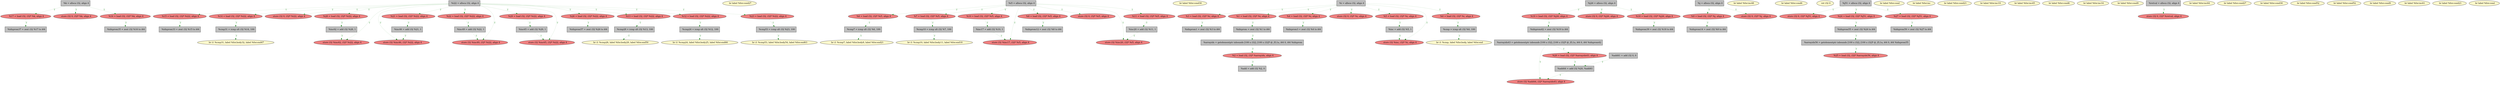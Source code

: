 
digraph G {


node112 [fillcolor=lightcoral,label="  %17 = load i32, i32* %k, align 4",shape=ellipse,style=filled ]
node110 [fillcolor=lightcoral,label="  %15 = load i32, i32* %i22, align 4",shape=ellipse,style=filled ]
node108 [fillcolor=lightcoral,label="  %14 = load i32, i32* %i22, align 4",shape=ellipse,style=filled ]
node107 [fillcolor=grey,label="  %cmp24 = icmp ult i32 %12, 100",shape=rectangle,style=filled ]
node106 [fillcolor=grey,label="  %idxprom37 = zext i32 %17 to i64",shape=rectangle,style=filled ]
node105 [fillcolor=lemonchiffon,label="  br i1 %cmp28, label %for.body29, label %for.end50",shape=ellipse,style=filled ]
node103 [fillcolor=lemonchiffon,label="  br label %for.cond27",shape=ellipse,style=filled ]
node101 [fillcolor=grey,label="  %cmp10 = icmp ult i32 %7, 100",shape=rectangle,style=filled ]
node100 [fillcolor=grey,label="  %cmp31 = icmp ult i32 %14, 100",shape=rectangle,style=filled ]
node97 [fillcolor=lemonchiffon,label="  br label %for.cond30",shape=ellipse,style=filled ]
node99 [fillcolor=lightcoral,label="  store i32 0, i32* %i22, align 4",shape=ellipse,style=filled ]
node96 [fillcolor=lightcoral,label="  %3 = load i32, i32* %i, align 4",shape=ellipse,style=filled ]
node95 [fillcolor=lightcoral,label="  %28 = load i32, i32* %i22, align 4",shape=ellipse,style=filled ]
node93 [fillcolor=grey,label="  %j26 = alloca i32, align 4",shape=rectangle,style=filled ]
node89 [fillcolor=grey,label="  %inc17 = add i32 %10, 1",shape=rectangle,style=filled ]
node115 [fillcolor=grey,label="  %idxprom42 = zext i32 %19 to i64",shape=rectangle,style=filled ]
node87 [fillcolor=lightcoral,label="  %19 = load i32, i32* %j26, align 4",shape=ellipse,style=filled ]
node86 [fillcolor=grey,label="  %idxprom14 = zext i32 %9 to i64",shape=rectangle,style=filled ]
node85 [fillcolor=grey,label="  %idxprom39 = zext i32 %18 to i64",shape=rectangle,style=filled ]
node84 [fillcolor=lemonchiffon,label="  br label %for.inc48",shape=ellipse,style=filled ]
node82 [fillcolor=lemonchiffon,label="  br i1 %cmp10, label %for.body11, label %for.end18",shape=ellipse,style=filled ]
node94 [fillcolor=lemonchiffon,label="  br label %for.cond6",shape=ellipse,style=filled ]
node81 [fillcolor=lemonchiffon,label="  ret i32 0",shape=ellipse,style=filled ]
node78 [fillcolor=lightcoral,label="  store i32 %add44, i32* %arrayidx43, align 4",shape=ellipse,style=filled ]
node34 [fillcolor=lightcoral,label="  %6 = load i32, i32* %i5, align 4",shape=ellipse,style=filled ]
node10 [fillcolor=lightcoral,label="  store i32 0, i32* %j51, align 4",shape=ellipse,style=filled ]
node46 [fillcolor=lightcoral,label="  store i32 0, i32* %j26, align 4",shape=ellipse,style=filled ]
node56 [fillcolor=lemonchiffon,label="  br label %for.cond",shape=ellipse,style=filled ]
node30 [fillcolor=lemonchiffon,label="  br label %for.inc",shape=ellipse,style=filled ]
node28 [fillcolor=lightcoral,label="  %7 = load i32, i32* %i5, align 4",shape=ellipse,style=filled ]
node2 [fillcolor=lightcoral,label="  store i32 %inc62, i32* %i22, align 4",shape=ellipse,style=filled ]
node102 [fillcolor=lemonchiffon,label="  br label %for.cond23",shape=ellipse,style=filled ]
node53 [fillcolor=grey,label="  %cmp = icmp ult i32 %0, 100",shape=rectangle,style=filled ]
node22 [fillcolor=lemonchiffon,label="  br label %for.inc19",shape=ellipse,style=filled ]
node50 [fillcolor=lemonchiffon,label="  br label %for.inc45",shape=ellipse,style=filled ]
node57 [fillcolor=lightcoral,label="  %1 = load i32, i32* %i, align 4",shape=ellipse,style=filled ]
node35 [fillcolor=lightcoral,label="  %4 = load i32, i32* %i, align 4",shape=ellipse,style=filled ]
node73 [fillcolor=lightcoral,label="  store i32 0, i32* %i, align 4",shape=ellipse,style=filled ]
node29 [fillcolor=lightcoral,label="  %5 = load i32, i32* %i, align 4",shape=ellipse,style=filled ]
node20 [fillcolor=lightcoral,label="  store i32 %inc46, i32* %i22, align 4",shape=ellipse,style=filled ]
node26 [fillcolor=lemonchiffon,label="  br label %for.cond6",shape=ellipse,style=filled ]
node4 [fillcolor=grey,label="  %idxprom57 = zext i32 %26 to i64",shape=rectangle,style=filled ]
node111 [fillcolor=lemonchiffon,label="  br label %for.inc16",shape=ellipse,style=filled ]
node18 [fillcolor=grey,label="  %add44 = add i32 %20, %add41",shape=rectangle,style=filled ]
node17 [fillcolor=lemonchiffon,label="  br label %for.cond9",shape=ellipse,style=filled ]
node27 [fillcolor=grey,label="  %retval = alloca i32, align 4",shape=rectangle,style=filled ]
node16 [fillcolor=grey,label="  %arrayidx43 = getelementptr inbounds [100 x i32], [100 x i32]* @_ZL1a, i64 0, i64 %idxprom42",shape=rectangle,style=filled ]
node91 [fillcolor=lightcoral,label="  store i32 %inc17, i32* %i5, align 4",shape=ellipse,style=filled ]
node47 [fillcolor=lightcoral,label="  store i32 %inc, i32* %i, align 4",shape=ellipse,style=filled ]
node0 [fillcolor=lemonchiffon,label="  br label %for.inc64",shape=ellipse,style=filled ]
node64 [fillcolor=grey,label="  %i = alloca i32, align 4",shape=rectangle,style=filled ]
node49 [fillcolor=grey,label="  %inc65 = add i32 %29, 1",shape=rectangle,style=filled ]
node24 [fillcolor=grey,label="  %inc62 = add i32 %28, 1",shape=rectangle,style=filled ]
node15 [fillcolor=lightcoral,label="  %21 = load i32, i32* %i22, align 4",shape=ellipse,style=filled ]
node11 [fillcolor=lemonchiffon,label="  br label %for.cond27",shape=ellipse,style=filled ]
node3 [fillcolor=grey,label="  %idxprom59 = zext i32 %27 to i64",shape=rectangle,style=filled ]
node32 [fillcolor=lightcoral,label="  store i32 0, i32* %k, align 4",shape=ellipse,style=filled ]
node68 [fillcolor=grey,label="  %inc20 = add i32 %11, 1",shape=rectangle,style=filled ]
node12 [fillcolor=lightcoral,label="  store i32 %inc49, i32* %i22, align 4",shape=ellipse,style=filled ]
node40 [fillcolor=lightcoral,label="  store i32 %inc20, i32* %i5, align 4",shape=ellipse,style=filled ]
node41 [fillcolor=lemonchiffon,label="  br i1 %cmp53, label %for.body54, label %for.end63",shape=ellipse,style=filled ]
node62 [fillcolor=lemonchiffon,label="  br i1 %cmp7, label %for.body8, label %for.end21",shape=ellipse,style=filled ]
node33 [fillcolor=grey,label="  %idxprom3 = zext i32 %4 to i64",shape=rectangle,style=filled ]
node5 [fillcolor=lightcoral,label="  %25 = load i32, i32* %arrayidx56, align 4",shape=ellipse,style=filled ]
node13 [fillcolor=lemonchiffon,label="  br label %for.cond30",shape=ellipse,style=filled ]
node76 [fillcolor=lightcoral,label="  %8 = load i32, i32* %i5, align 4",shape=ellipse,style=filled ]
node65 [fillcolor=grey,label="  %k = alloca i32, align 4",shape=rectangle,style=filled ]
node8 [fillcolor=lightcoral,label="  %24 = load i32, i32* %j51, align 4",shape=ellipse,style=filled ]
node1 [fillcolor=lemonchiffon,label="  br label %for.cond52",shape=ellipse,style=filled ]
node14 [fillcolor=grey,label="  %inc46 = add i32 %21, 1",shape=rectangle,style=filled ]
node90 [fillcolor=lemonchiffon,label="  br label %for.cond52",shape=ellipse,style=filled ]
node6 [fillcolor=grey,label="  %arrayidx56 = getelementptr inbounds [100 x i32], [100 x i32]* @_ZL1a, i64 0, i64 %idxprom55",shape=rectangle,style=filled ]
node38 [fillcolor=grey,label="  %arrayidx = getelementptr inbounds [100 x i32], [100 x i32]* @_ZL1a, i64 0, i64 %idxprom",shape=rectangle,style=filled ]
node7 [fillcolor=grey,label="  %idxprom55 = zext i32 %24 to i64",shape=rectangle,style=filled ]
node83 [fillcolor=grey,label="  %idxprom12 = zext i32 %8 to i64",shape=rectangle,style=filled ]
node23 [fillcolor=grey,label="  %idxprom35 = zext i32 %16 to i64",shape=rectangle,style=filled ]
node109 [fillcolor=grey,label="  %cmp28 = icmp ult i32 %13, 100",shape=rectangle,style=filled ]
node36 [fillcolor=lightcoral,label="  %9 = load i32, i32* %j, align 4",shape=ellipse,style=filled ]
node52 [fillcolor=lightcoral,label="  store i32 0, i32* %i5, align 4",shape=ellipse,style=filled ]
node9 [fillcolor=grey,label="  %cmp53 = icmp ult i32 %23, 100",shape=rectangle,style=filled ]
node39 [fillcolor=lightcoral,label="  %29 = load i32, i32* %i22, align 4",shape=ellipse,style=filled ]
node42 [fillcolor=grey,label="  %inc49 = add i32 %22, 1",shape=rectangle,style=filled ]
node31 [fillcolor=lightcoral,label="  %22 = load i32, i32* %i22, align 4",shape=ellipse,style=filled ]
node45 [fillcolor=grey,label="  %i22 = alloca i32, align 4",shape=rectangle,style=filled ]
node43 [fillcolor=grey,label="  %add41 = add i32 0, 0",shape=rectangle,style=filled ]
node104 [fillcolor=lightcoral,label="  %13 = load i32, i32* %i22, align 4",shape=ellipse,style=filled ]
node92 [fillcolor=lemonchiffon,label="  br label %for.cond9",shape=ellipse,style=filled ]
node72 [fillcolor=lightcoral,label="  %26 = load i32, i32* %i22, align 4",shape=ellipse,style=filled ]
node88 [fillcolor=lightcoral,label="  %10 = load i32, i32* %i5, align 4",shape=ellipse,style=filled ]
node48 [fillcolor=grey,label="  %i5 = alloca i32, align 4",shape=rectangle,style=filled ]
node70 [fillcolor=lightcoral,label="  store i32 0, i32* %retval, align 4",shape=ellipse,style=filled ]
node37 [fillcolor=lightcoral,label="  %2 = load i32, i32* %arrayidx, align 4",shape=ellipse,style=filled ]
node51 [fillcolor=lightcoral,label="  %12 = load i32, i32* %i22, align 4",shape=ellipse,style=filled ]
node79 [fillcolor=grey,label="  %idxprom = zext i32 %1 to i64",shape=rectangle,style=filled ]
node54 [fillcolor=lightcoral,label="  %0 = load i32, i32* %i, align 4",shape=ellipse,style=filled ]
node114 [fillcolor=grey,label="  %j51 = alloca i32, align 4",shape=rectangle,style=filled ]
node55 [fillcolor=lemonchiffon,label="  br i1 %cmp31, label %for.body32, label %for.end47",shape=ellipse,style=filled ]
node58 [fillcolor=lemonchiffon,label="  br label %for.inc61",shape=ellipse,style=filled ]
node59 [fillcolor=grey,label="  %idxprom1 = zext i32 %3 to i64",shape=rectangle,style=filled ]
node60 [fillcolor=lightcoral,label="  store i32 %inc65, i32* %i22, align 4",shape=ellipse,style=filled ]
node19 [fillcolor=grey,label="  %cmp7 = icmp ult i32 %6, 100",shape=rectangle,style=filled ]
node63 [fillcolor=lightcoral,label="  %27 = load i32, i32* %j51, align 4",shape=ellipse,style=filled ]
node44 [fillcolor=grey,label="  %j = alloca i32, align 4",shape=rectangle,style=filled ]
node66 [fillcolor=lightcoral,label="  %23 = load i32, i32* %i22, align 4",shape=ellipse,style=filled ]
node80 [fillcolor=lightcoral,label="  %16 = load i32, i32* %k, align 4",shape=ellipse,style=filled ]
node67 [fillcolor=lemonchiffon,label="  br i1 %cmp, label %for.body, label %for.end",shape=ellipse,style=filled ]
node25 [fillcolor=lightcoral,label="  %20 = load i32, i32* %arrayidx43, align 4",shape=ellipse,style=filled ]
node21 [fillcolor=lightcoral,label="  store i32 0, i32* %j, align 4",shape=ellipse,style=filled ]
node69 [fillcolor=lemonchiffon,label="  br i1 %cmp24, label %for.body25, label %for.end66",shape=ellipse,style=filled ]
node98 [fillcolor=grey,label="  %add = add i32 %2, 0",shape=rectangle,style=filled ]
node71 [fillcolor=lightcoral,label="  %11 = load i32, i32* %i5, align 4",shape=ellipse,style=filled ]
node113 [fillcolor=lightcoral,label="  %18 = load i32, i32* %j26, align 4",shape=ellipse,style=filled ]
node61 [fillcolor=grey,label="  %inc = add i32 %5, 1",shape=rectangle,style=filled ]
node74 [fillcolor=lemonchiffon,label="  br label %for.cond23",shape=ellipse,style=filled ]
node75 [fillcolor=lemonchiffon,label="  br label %for.cond",shape=ellipse,style=filled ]
node77 [fillcolor=grey,label="  %idxprom33 = zext i32 %15 to i64",shape=rectangle,style=filled ]

node45->node20 [style=dotted,color=forestgreen,label="T",fontcolor=forestgreen ]
node80->node23 [style=dotted,color=forestgreen,label="T",fontcolor=forestgreen ]
node51->node107 [style=dotted,color=forestgreen,label="T",fontcolor=forestgreen ]
node110->node77 [style=dotted,color=forestgreen,label="T",fontcolor=forestgreen ]
node100->node55 [style=dotted,color=forestgreen,label="T",fontcolor=forestgreen ]
node107->node69 [style=dotted,color=forestgreen,label="T",fontcolor=forestgreen ]
node25->node18 [style=dotted,color=forestgreen,label="T",fontcolor=forestgreen ]
node68->node40 [style=dotted,color=forestgreen,label="T",fontcolor=forestgreen ]
node88->node89 [style=dotted,color=forestgreen,label="T",fontcolor=forestgreen ]
node101->node82 [style=dotted,color=forestgreen,label="T",fontcolor=forestgreen ]
node45->node31 [style=dotted,color=forestgreen,label="T",fontcolor=forestgreen ]
node93->node113 [style=dotted,color=forestgreen,label="T",fontcolor=forestgreen ]
node29->node61 [style=dotted,color=forestgreen,label="T",fontcolor=forestgreen ]
node48->node76 [style=dotted,color=forestgreen,label="T",fontcolor=forestgreen ]
node65->node80 [style=dotted,color=forestgreen,label="T",fontcolor=forestgreen ]
node64->node57 [style=dotted,color=forestgreen,label="T",fontcolor=forestgreen ]
node45->node99 [style=dotted,color=forestgreen,label="T",fontcolor=forestgreen ]
node36->node86 [style=dotted,color=forestgreen,label="T",fontcolor=forestgreen ]
node53->node67 [style=dotted,color=forestgreen,label="T",fontcolor=forestgreen ]
node64->node96 [style=dotted,color=forestgreen,label="T",fontcolor=forestgreen ]
node64->node73 [style=dotted,color=forestgreen,label="T",fontcolor=forestgreen ]
node7->node6 [style=dotted,color=forestgreen,label="T",fontcolor=forestgreen ]
node35->node33 [style=dotted,color=forestgreen,label="T",fontcolor=forestgreen ]
node114->node10 [style=dotted,color=forestgreen,label="T",fontcolor=forestgreen ]
node45->node66 [style=dotted,color=forestgreen,label="T",fontcolor=forestgreen ]
node16->node78 [style=dotted,color=forestgreen,label="T",fontcolor=forestgreen ]
node43->node18 [style=dotted,color=forestgreen,label="T",fontcolor=forestgreen ]
node45->node110 [style=dotted,color=forestgreen,label="T",fontcolor=forestgreen ]
node114->node63 [style=dotted,color=forestgreen,label="T",fontcolor=forestgreen ]
node45->node108 [style=dotted,color=forestgreen,label="T",fontcolor=forestgreen ]
node64->node29 [style=dotted,color=forestgreen,label="T",fontcolor=forestgreen ]
node113->node85 [style=dotted,color=forestgreen,label="T",fontcolor=forestgreen ]
node45->node104 [style=dotted,color=forestgreen,label="T",fontcolor=forestgreen ]
node8->node7 [style=dotted,color=forestgreen,label="T",fontcolor=forestgreen ]
node9->node41 [style=dotted,color=forestgreen,label="T",fontcolor=forestgreen ]
node14->node20 [style=dotted,color=forestgreen,label="T",fontcolor=forestgreen ]
node93->node87 [style=dotted,color=forestgreen,label="T",fontcolor=forestgreen ]
node16->node25 [style=dotted,color=forestgreen,label="T",fontcolor=forestgreen ]
node112->node106 [style=dotted,color=forestgreen,label="T",fontcolor=forestgreen ]
node45->node39 [style=dotted,color=forestgreen,label="T",fontcolor=forestgreen ]
node45->node12 [style=dotted,color=forestgreen,label="T",fontcolor=forestgreen ]
node28->node101 [style=dotted,color=forestgreen,label="T",fontcolor=forestgreen ]
node71->node68 [style=dotted,color=forestgreen,label="T",fontcolor=forestgreen ]
node93->node46 [style=dotted,color=forestgreen,label="T",fontcolor=forestgreen ]
node66->node9 [style=dotted,color=forestgreen,label="T",fontcolor=forestgreen ]
node15->node14 [style=dotted,color=forestgreen,label="T",fontcolor=forestgreen ]
node45->node60 [style=dotted,color=forestgreen,label="T",fontcolor=forestgreen ]
node114->node8 [style=dotted,color=forestgreen,label="T",fontcolor=forestgreen ]
node96->node59 [style=dotted,color=forestgreen,label="T",fontcolor=forestgreen ]
node45->node95 [style=dotted,color=forestgreen,label="T",fontcolor=forestgreen ]
node24->node2 [style=dotted,color=forestgreen,label="T",fontcolor=forestgreen ]
node45->node2 [style=dotted,color=forestgreen,label="T",fontcolor=forestgreen ]
node39->node49 [style=dotted,color=forestgreen,label="T",fontcolor=forestgreen ]
node95->node24 [style=dotted,color=forestgreen,label="T",fontcolor=forestgreen ]
node54->node53 [style=dotted,color=forestgreen,label="T",fontcolor=forestgreen ]
node31->node42 [style=dotted,color=forestgreen,label="T",fontcolor=forestgreen ]
node45->node15 [style=dotted,color=forestgreen,label="T",fontcolor=forestgreen ]
node48->node88 [style=dotted,color=forestgreen,label="T",fontcolor=forestgreen ]
node27->node70 [style=dotted,color=forestgreen,label="T",fontcolor=forestgreen ]
node18->node78 [style=dotted,color=forestgreen,label="T",fontcolor=forestgreen ]
node64->node54 [style=dotted,color=forestgreen,label="T",fontcolor=forestgreen ]
node64->node35 [style=dotted,color=forestgreen,label="T",fontcolor=forestgreen ]
node72->node4 [style=dotted,color=forestgreen,label="T",fontcolor=forestgreen ]
node45->node51 [style=dotted,color=forestgreen,label="T",fontcolor=forestgreen ]
node45->node72 [style=dotted,color=forestgreen,label="T",fontcolor=forestgreen ]
node104->node109 [style=dotted,color=forestgreen,label="T",fontcolor=forestgreen ]
node61->node47 [style=dotted,color=forestgreen,label="T",fontcolor=forestgreen ]
node64->node47 [style=dotted,color=forestgreen,label="T",fontcolor=forestgreen ]
node48->node40 [style=dotted,color=forestgreen,label="T",fontcolor=forestgreen ]
node87->node115 [style=dotted,color=forestgreen,label="T",fontcolor=forestgreen ]
node49->node60 [style=dotted,color=forestgreen,label="T",fontcolor=forestgreen ]
node42->node12 [style=dotted,color=forestgreen,label="T",fontcolor=forestgreen ]
node89->node91 [style=dotted,color=forestgreen,label="T",fontcolor=forestgreen ]
node115->node16 [style=dotted,color=forestgreen,label="T",fontcolor=forestgreen ]
node79->node38 [style=dotted,color=forestgreen,label="T",fontcolor=forestgreen ]
node48->node71 [style=dotted,color=forestgreen,label="T",fontcolor=forestgreen ]
node48->node91 [style=dotted,color=forestgreen,label="T",fontcolor=forestgreen ]
node65->node112 [style=dotted,color=forestgreen,label="T",fontcolor=forestgreen ]
node108->node100 [style=dotted,color=forestgreen,label="T",fontcolor=forestgreen ]
node6->node5 [style=dotted,color=forestgreen,label="T",fontcolor=forestgreen ]
node48->node28 [style=dotted,color=forestgreen,label="T",fontcolor=forestgreen ]
node48->node34 [style=dotted,color=forestgreen,label="T",fontcolor=forestgreen ]
node76->node83 [style=dotted,color=forestgreen,label="T",fontcolor=forestgreen ]
node57->node79 [style=dotted,color=forestgreen,label="T",fontcolor=forestgreen ]
node48->node52 [style=dotted,color=forestgreen,label="T",fontcolor=forestgreen ]
node65->node32 [style=dotted,color=forestgreen,label="T",fontcolor=forestgreen ]
node34->node19 [style=dotted,color=forestgreen,label="T",fontcolor=forestgreen ]
node109->node105 [style=dotted,color=forestgreen,label="T",fontcolor=forestgreen ]
node44->node36 [style=dotted,color=forestgreen,label="T",fontcolor=forestgreen ]
node44->node21 [style=dotted,color=forestgreen,label="T",fontcolor=forestgreen ]
node63->node3 [style=dotted,color=forestgreen,label="T",fontcolor=forestgreen ]
node38->node37 [style=dotted,color=forestgreen,label="T",fontcolor=forestgreen ]
node37->node98 [style=dotted,color=forestgreen,label="T",fontcolor=forestgreen ]
node19->node62 [style=dotted,color=forestgreen,label="T",fontcolor=forestgreen ]


}
